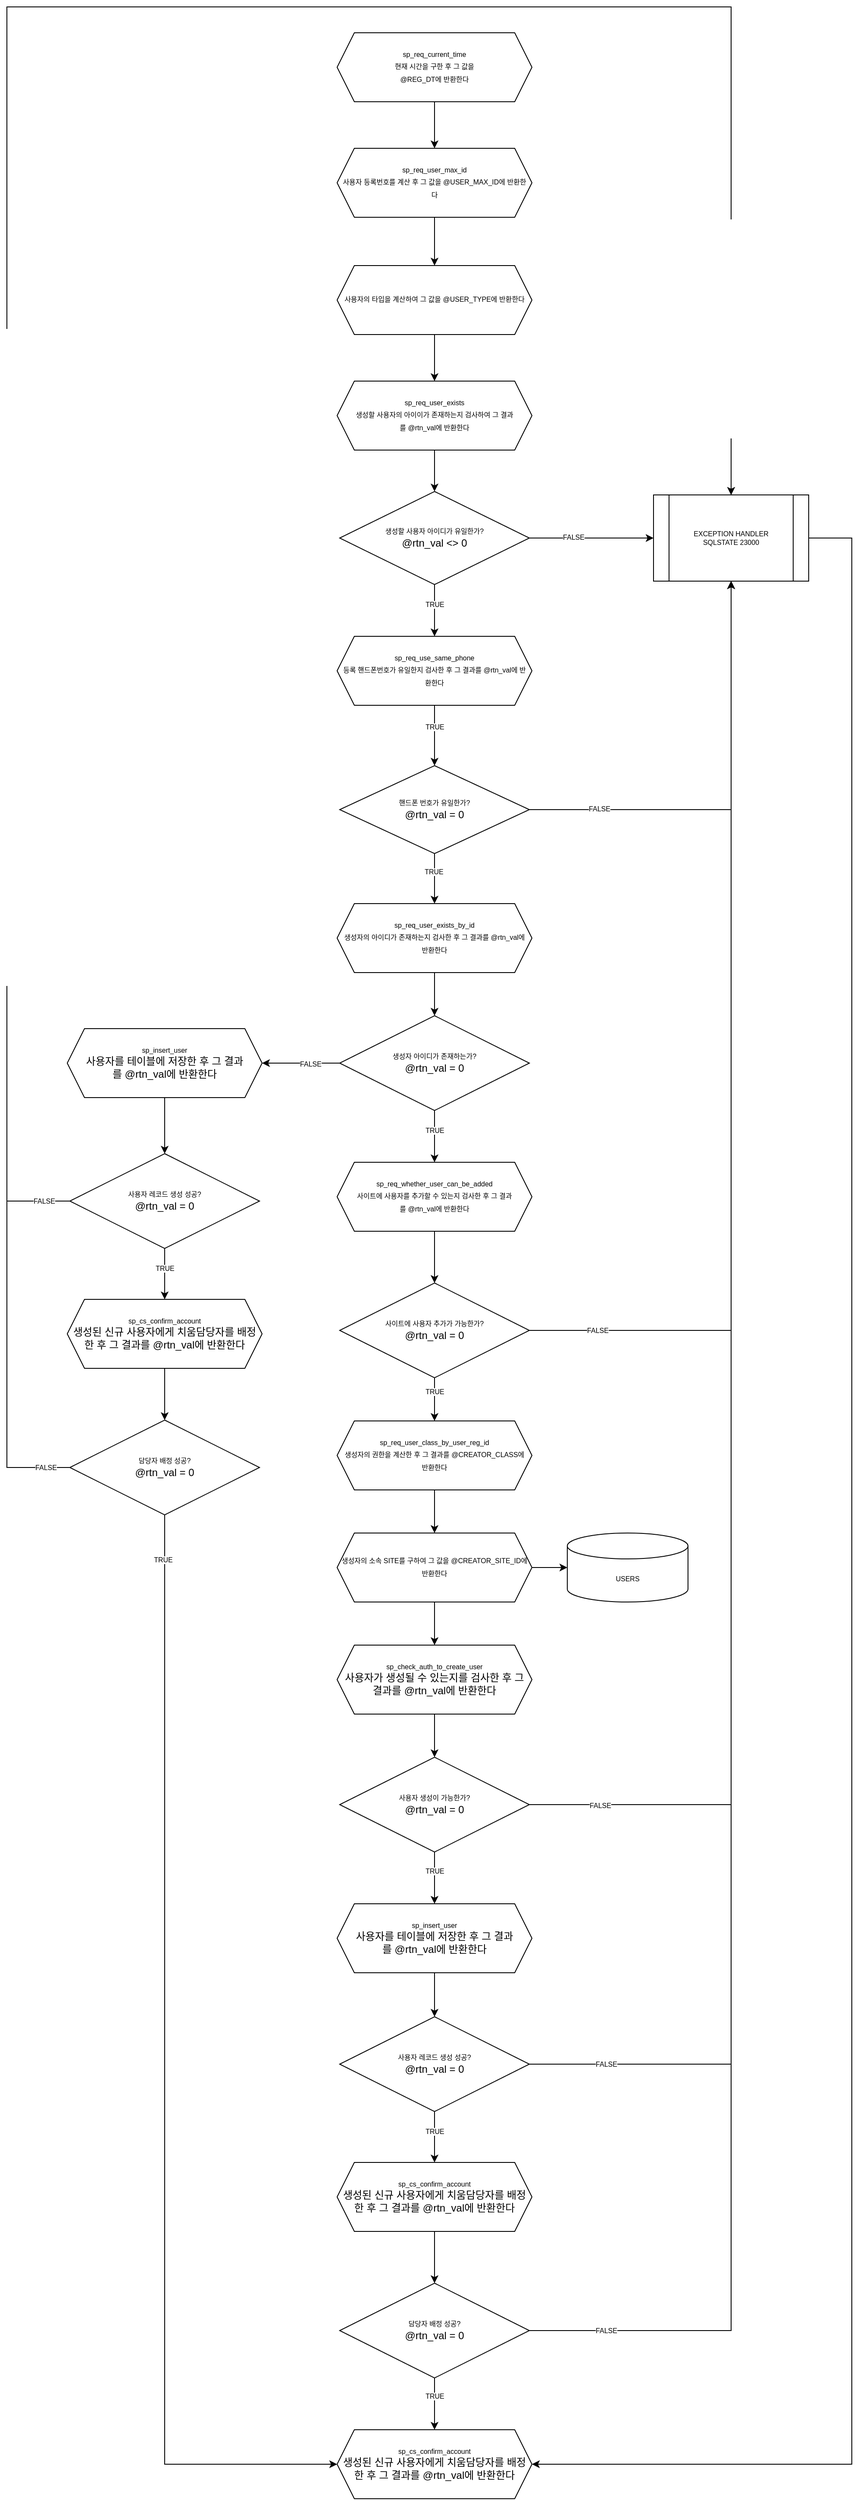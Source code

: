 <mxfile version="16.5.6" type="device"><diagram id="6Ks8PrIh6M3wGT_dHp9O" name="Page-1"><mxGraphModel dx="3342" dy="1785" grid="1" gridSize="10" guides="1" tooltips="1" connect="1" arrows="1" fold="1" page="1" pageScale="1" pageWidth="827" pageHeight="1169" math="0" shadow="0"><root><mxCell id="0"/><mxCell id="1" parent="0"/><mxCell id="MxJ8l37liIb16uwwF1nV-1" value="" style="edgeStyle=orthogonalEdgeStyle;rounded=0;orthogonalLoop=1;jettySize=auto;html=1;fontSize=8;entryX=0.5;entryY=0;entryDx=0;entryDy=0;" parent="1" source="MxJ8l37liIb16uwwF1nV-5" target="MxJ8l37liIb16uwwF1nV-16" edge="1"><mxGeometry relative="1" as="geometry"><mxPoint x="796" y="988" as="targetPoint"/></mxGeometry></mxCell><mxCell id="MxJ8l37liIb16uwwF1nV-2" value="TRUE" style="edgeLabel;html=1;align=center;verticalAlign=middle;resizable=0;points=[];fontSize=8;" parent="MxJ8l37liIb16uwwF1nV-1" vertex="1" connectable="0"><mxGeometry x="-0.248" relative="1" as="geometry"><mxPoint as="offset"/></mxGeometry></mxCell><mxCell id="MxJ8l37liIb16uwwF1nV-3" value="" style="edgeStyle=orthogonalEdgeStyle;rounded=0;orthogonalLoop=1;jettySize=auto;html=1;fontSize=8;entryX=0;entryY=0.5;entryDx=0;entryDy=0;" parent="1" source="MxJ8l37liIb16uwwF1nV-5" target="MxJ8l37liIb16uwwF1nV-64" edge="1"><mxGeometry relative="1" as="geometry"><mxPoint x="1006" y="816" as="targetPoint"/></mxGeometry></mxCell><mxCell id="MxJ8l37liIb16uwwF1nV-4" value="FALSE" style="edgeLabel;html=1;align=center;verticalAlign=middle;resizable=0;points=[];fontSize=8;" parent="MxJ8l37liIb16uwwF1nV-3" vertex="1" connectable="0"><mxGeometry x="-0.292" y="2" relative="1" as="geometry"><mxPoint y="1" as="offset"/></mxGeometry></mxCell><mxCell id="MxJ8l37liIb16uwwF1nV-5" value="&lt;font&gt;&lt;span style=&quot;font-size: 8px&quot;&gt;생성할 사용자 아이디가 유일한가?&lt;br&gt;&lt;/span&gt;@rtn_val &amp;lt;&amp;gt; 0&lt;br&gt;&lt;/font&gt;" style="rhombus;whiteSpace=wrap;html=1;shadow=0;fontFamily=Helvetica;fontSize=12;align=center;strokeWidth=1;spacing=6;spacingTop=-4;" parent="1" vertex="1"><mxGeometry x="656" y="762" width="220" height="108" as="geometry"/></mxCell><mxCell id="MxJ8l37liIb16uwwF1nV-6" value="" style="edgeStyle=orthogonalEdgeStyle;rounded=0;orthogonalLoop=1;jettySize=auto;html=1;fontSize=8;exitX=0.5;exitY=1;exitDx=0;exitDy=0;entryX=0.5;entryY=0;entryDx=0;entryDy=0;" parent="1" source="MxJ8l37liIb16uwwF1nV-7" target="MxJ8l37liIb16uwwF1nV-9" edge="1"><mxGeometry relative="1" as="geometry"><mxPoint x="766" y="492" as="sourcePoint"/></mxGeometry></mxCell><mxCell id="MxJ8l37liIb16uwwF1nV-7" value="&lt;font style=&quot;font-size: 8px&quot;&gt;sp_req_current_time&lt;br&gt;현재 시간을 구한 후 그 값을&lt;br&gt;@REG_DT에 반환한다&lt;/font&gt;" style="shape=hexagon;perimeter=hexagonPerimeter2;whiteSpace=wrap;html=1;fixedSize=1;shadow=0;strokeWidth=1;spacing=6;spacingTop=-4;" parent="1" vertex="1"><mxGeometry x="653" y="230" width="226" height="80" as="geometry"/></mxCell><mxCell id="MxJ8l37liIb16uwwF1nV-8" style="edgeStyle=orthogonalEdgeStyle;rounded=0;orthogonalLoop=1;jettySize=auto;html=1;entryX=0.5;entryY=0;entryDx=0;entryDy=0;fontSize=8;" parent="1" source="MxJ8l37liIb16uwwF1nV-9" target="MxJ8l37liIb16uwwF1nV-11" edge="1"><mxGeometry relative="1" as="geometry"/></mxCell><mxCell id="MxJ8l37liIb16uwwF1nV-9" value="&lt;font style=&quot;font-size: 8px&quot;&gt;sp_req_user_max_id&lt;br&gt;사용자 등록번호를 계산 후 그 값을&amp;nbsp;@USER_MAX_ID에 반환한다&lt;/font&gt;" style="shape=hexagon;perimeter=hexagonPerimeter2;whiteSpace=wrap;html=1;fixedSize=1;shadow=0;strokeWidth=1;spacing=6;spacingTop=-4;" parent="1" vertex="1"><mxGeometry x="653" y="364" width="226" height="80" as="geometry"/></mxCell><mxCell id="MxJ8l37liIb16uwwF1nV-10" style="edgeStyle=orthogonalEdgeStyle;rounded=0;orthogonalLoop=1;jettySize=auto;html=1;entryX=0.5;entryY=0;entryDx=0;entryDy=0;fontSize=8;" parent="1" source="MxJ8l37liIb16uwwF1nV-11" target="MxJ8l37liIb16uwwF1nV-13" edge="1"><mxGeometry relative="1" as="geometry"/></mxCell><mxCell id="MxJ8l37liIb16uwwF1nV-11" value="&lt;span style=&quot;font-size: 8px&quot;&gt;사용자의 타입을 계산하여 그 값을&amp;nbsp;&lt;/span&gt;&lt;span style=&quot;font-size: 8px&quot;&gt;@USER_TYPE에 반환한다&lt;/span&gt;" style="shape=hexagon;perimeter=hexagonPerimeter2;whiteSpace=wrap;html=1;fixedSize=1;shadow=0;strokeWidth=1;spacing=6;spacingTop=-4;" parent="1" vertex="1"><mxGeometry x="653" y="500" width="226" height="80" as="geometry"/></mxCell><mxCell id="MxJ8l37liIb16uwwF1nV-12" style="edgeStyle=orthogonalEdgeStyle;rounded=0;orthogonalLoop=1;jettySize=auto;html=1;entryX=0.5;entryY=0;entryDx=0;entryDy=0;fontSize=8;" parent="1" source="MxJ8l37liIb16uwwF1nV-13" target="MxJ8l37liIb16uwwF1nV-5" edge="1"><mxGeometry relative="1" as="geometry"/></mxCell><mxCell id="MxJ8l37liIb16uwwF1nV-13" value="&lt;font style=&quot;font-size: 8px&quot;&gt;sp_req_user_exists&lt;br&gt;생성할 사용자의 아이이가 존재하는지 검사하여 그 결과를&amp;nbsp;@rtn_val에 반환한다&lt;/font&gt;" style="shape=hexagon;perimeter=hexagonPerimeter2;whiteSpace=wrap;html=1;fixedSize=1;shadow=0;strokeWidth=1;spacing=6;spacingTop=-4;" parent="1" vertex="1"><mxGeometry x="653" y="634" width="226" height="80" as="geometry"/></mxCell><mxCell id="MxJ8l37liIb16uwwF1nV-14" value="" style="edgeStyle=orthogonalEdgeStyle;rounded=0;orthogonalLoop=1;jettySize=auto;html=1;fontSize=8;" parent="1" source="MxJ8l37liIb16uwwF1nV-16" target="MxJ8l37liIb16uwwF1nV-21" edge="1"><mxGeometry relative="1" as="geometry"/></mxCell><mxCell id="MxJ8l37liIb16uwwF1nV-15" value="TRUE" style="edgeLabel;html=1;align=center;verticalAlign=middle;resizable=0;points=[];fontSize=8;" parent="MxJ8l37liIb16uwwF1nV-14" vertex="1" connectable="0"><mxGeometry x="-0.3" relative="1" as="geometry"><mxPoint as="offset"/></mxGeometry></mxCell><mxCell id="MxJ8l37liIb16uwwF1nV-16" value="&lt;font style=&quot;font-size: 8px&quot;&gt;sp_req_use_same_phone&lt;br&gt;등록 핸드폰번호가 유일한지 검사한 후 그 결과를&amp;nbsp;@rtn_val에 반환한다&lt;/font&gt;" style="shape=hexagon;perimeter=hexagonPerimeter2;whiteSpace=wrap;html=1;fixedSize=1;shadow=0;strokeWidth=1;spacing=6;spacingTop=-4;" parent="1" vertex="1"><mxGeometry x="653" y="930" width="226" height="80" as="geometry"/></mxCell><mxCell id="MxJ8l37liIb16uwwF1nV-17" value="" style="edgeStyle=orthogonalEdgeStyle;rounded=0;orthogonalLoop=1;jettySize=auto;html=1;fontSize=8;" parent="1" source="MxJ8l37liIb16uwwF1nV-21" target="MxJ8l37liIb16uwwF1nV-23" edge="1"><mxGeometry relative="1" as="geometry"/></mxCell><mxCell id="MxJ8l37liIb16uwwF1nV-18" value="TRUE" style="edgeLabel;html=1;align=center;verticalAlign=middle;resizable=0;points=[];fontSize=8;" parent="MxJ8l37liIb16uwwF1nV-17" vertex="1" connectable="0"><mxGeometry x="-0.287" y="-1" relative="1" as="geometry"><mxPoint as="offset"/></mxGeometry></mxCell><mxCell id="MxJ8l37liIb16uwwF1nV-19" style="edgeStyle=orthogonalEdgeStyle;rounded=0;orthogonalLoop=1;jettySize=auto;html=1;entryX=0.5;entryY=1;entryDx=0;entryDy=0;fontSize=8;" parent="1" source="MxJ8l37liIb16uwwF1nV-21" target="MxJ8l37liIb16uwwF1nV-64" edge="1"><mxGeometry relative="1" as="geometry"/></mxCell><mxCell id="MxJ8l37liIb16uwwF1nV-20" value="FALSE" style="edgeLabel;html=1;align=center;verticalAlign=middle;resizable=0;points=[];fontSize=8;" parent="MxJ8l37liIb16uwwF1nV-19" vertex="1" connectable="0"><mxGeometry x="-0.676" y="1" relative="1" as="geometry"><mxPoint as="offset"/></mxGeometry></mxCell><mxCell id="MxJ8l37liIb16uwwF1nV-21" value="&lt;font&gt;&lt;span style=&quot;font-size: 8px&quot;&gt;핸드폰 번호가 유일한가?&lt;br&gt;&lt;/span&gt;@rtn_val = 0&lt;br&gt;&lt;/font&gt;" style="rhombus;whiteSpace=wrap;html=1;shadow=0;fontFamily=Helvetica;fontSize=12;align=center;strokeWidth=1;spacing=6;spacingTop=-4;" parent="1" vertex="1"><mxGeometry x="656" y="1080" width="220" height="102" as="geometry"/></mxCell><mxCell id="MxJ8l37liIb16uwwF1nV-22" value="" style="edgeStyle=orthogonalEdgeStyle;rounded=0;orthogonalLoop=1;jettySize=auto;html=1;fontSize=8;" parent="1" source="MxJ8l37liIb16uwwF1nV-23" target="MxJ8l37liIb16uwwF1nV-28" edge="1"><mxGeometry relative="1" as="geometry"/></mxCell><mxCell id="MxJ8l37liIb16uwwF1nV-23" value="&lt;font style=&quot;font-size: 8px&quot;&gt;sp_req_user_exists_by_id&lt;br&gt;생성자의 아이디가 존재하는지 검사한 후 그 결과를&amp;nbsp;@rtn_val에 반환한다&lt;/font&gt;" style="shape=hexagon;perimeter=hexagonPerimeter2;whiteSpace=wrap;html=1;fixedSize=1;shadow=0;strokeWidth=1;spacing=6;spacingTop=-4;" parent="1" vertex="1"><mxGeometry x="653" y="1240" width="226" height="80" as="geometry"/></mxCell><mxCell id="MxJ8l37liIb16uwwF1nV-24" value="" style="edgeStyle=orthogonalEdgeStyle;rounded=0;orthogonalLoop=1;jettySize=auto;html=1;fontSize=8;" parent="1" source="MxJ8l37liIb16uwwF1nV-28" target="MxJ8l37liIb16uwwF1nV-30" edge="1"><mxGeometry relative="1" as="geometry"/></mxCell><mxCell id="MxJ8l37liIb16uwwF1nV-25" value="TRUE" style="edgeLabel;html=1;align=center;verticalAlign=middle;resizable=0;points=[];fontSize=8;" parent="MxJ8l37liIb16uwwF1nV-24" vertex="1" connectable="0"><mxGeometry x="-0.248" relative="1" as="geometry"><mxPoint as="offset"/></mxGeometry></mxCell><mxCell id="MxJ8l37liIb16uwwF1nV-26" value="" style="edgeStyle=orthogonalEdgeStyle;rounded=0;orthogonalLoop=1;jettySize=auto;html=1;fontSize=8;" parent="1" source="MxJ8l37liIb16uwwF1nV-28" target="MxJ8l37liIb16uwwF1nV-67" edge="1"><mxGeometry relative="1" as="geometry"/></mxCell><mxCell id="MxJ8l37liIb16uwwF1nV-27" value="FALSE" style="edgeLabel;html=1;align=center;verticalAlign=middle;resizable=0;points=[];fontSize=8;" parent="MxJ8l37liIb16uwwF1nV-26" vertex="1" connectable="0"><mxGeometry x="-0.249" y="1" relative="1" as="geometry"><mxPoint as="offset"/></mxGeometry></mxCell><mxCell id="MxJ8l37liIb16uwwF1nV-28" value="&lt;font&gt;&lt;span style=&quot;font-size: 8px&quot;&gt;생성자 아이디가 존재하는가?&lt;br&gt;&lt;/span&gt;@rtn_val = 0&lt;br&gt;&lt;/font&gt;" style="rhombus;whiteSpace=wrap;html=1;shadow=0;fontFamily=Helvetica;fontSize=12;align=center;strokeWidth=1;spacing=6;spacingTop=-4;" parent="1" vertex="1"><mxGeometry x="656" y="1370" width="220" height="110" as="geometry"/></mxCell><mxCell id="MxJ8l37liIb16uwwF1nV-29" value="" style="edgeStyle=orthogonalEdgeStyle;rounded=0;orthogonalLoop=1;jettySize=auto;html=1;fontSize=8;" parent="1" source="MxJ8l37liIb16uwwF1nV-30" target="MxJ8l37liIb16uwwF1nV-35" edge="1"><mxGeometry relative="1" as="geometry"/></mxCell><mxCell id="MxJ8l37liIb16uwwF1nV-30" value="&lt;font style=&quot;font-size: 8px&quot;&gt;sp_req_whether_user_can_be_added&lt;br&gt;사이트에 사용자를 추가할 수 있는지 검사한 후 그 결과를&amp;nbsp;@rtn_val에 반환한다&lt;/font&gt;" style="shape=hexagon;perimeter=hexagonPerimeter2;whiteSpace=wrap;html=1;fixedSize=1;shadow=0;strokeWidth=1;spacing=6;spacingTop=-4;" parent="1" vertex="1"><mxGeometry x="653" y="1540" width="226" height="80" as="geometry"/></mxCell><mxCell id="MxJ8l37liIb16uwwF1nV-31" value="" style="edgeStyle=orthogonalEdgeStyle;rounded=0;orthogonalLoop=1;jettySize=auto;html=1;fontSize=8;" parent="1" source="MxJ8l37liIb16uwwF1nV-35" target="MxJ8l37liIb16uwwF1nV-37" edge="1"><mxGeometry relative="1" as="geometry"/></mxCell><mxCell id="MxJ8l37liIb16uwwF1nV-32" value="TRUE" style="edgeLabel;html=1;align=center;verticalAlign=middle;resizable=0;points=[];fontSize=8;" parent="MxJ8l37liIb16uwwF1nV-31" vertex="1" connectable="0"><mxGeometry x="-0.37" relative="1" as="geometry"><mxPoint as="offset"/></mxGeometry></mxCell><mxCell id="MxJ8l37liIb16uwwF1nV-33" style="edgeStyle=orthogonalEdgeStyle;rounded=0;orthogonalLoop=1;jettySize=auto;html=1;entryX=0.5;entryY=1;entryDx=0;entryDy=0;fontSize=8;" parent="1" source="MxJ8l37liIb16uwwF1nV-35" target="MxJ8l37liIb16uwwF1nV-64" edge="1"><mxGeometry relative="1" as="geometry"/></mxCell><mxCell id="MxJ8l37liIb16uwwF1nV-34" value="FALSE" style="edgeLabel;html=1;align=center;verticalAlign=middle;resizable=0;points=[];fontSize=8;" parent="MxJ8l37liIb16uwwF1nV-33" vertex="1" connectable="0"><mxGeometry x="-0.857" relative="1" as="geometry"><mxPoint as="offset"/></mxGeometry></mxCell><mxCell id="MxJ8l37liIb16uwwF1nV-35" value="&lt;font&gt;&lt;span style=&quot;font-size: 8px&quot;&gt;사이트에 사용자 추가가 가능한가?&lt;br&gt;&lt;/span&gt;@rtn_val = 0&lt;br&gt;&lt;/font&gt;" style="rhombus;whiteSpace=wrap;html=1;shadow=0;fontFamily=Helvetica;fontSize=12;align=center;strokeWidth=1;spacing=6;spacingTop=-4;" parent="1" vertex="1"><mxGeometry x="656" y="1680.0" width="220" height="110" as="geometry"/></mxCell><mxCell id="MxJ8l37liIb16uwwF1nV-36" value="" style="edgeStyle=orthogonalEdgeStyle;rounded=0;orthogonalLoop=1;jettySize=auto;html=1;fontSize=8;" parent="1" source="MxJ8l37liIb16uwwF1nV-37" target="MxJ8l37liIb16uwwF1nV-40" edge="1"><mxGeometry relative="1" as="geometry"/></mxCell><mxCell id="MxJ8l37liIb16uwwF1nV-37" value="&lt;font style=&quot;font-size: 8px&quot;&gt;sp_req_user_class_by_user_reg_id&lt;br&gt;생성자의 권한을 계산한 후 그 결과를&amp;nbsp;@CREATOR_CLASS에 반환한다&lt;/font&gt;" style="shape=hexagon;perimeter=hexagonPerimeter2;whiteSpace=wrap;html=1;fixedSize=1;shadow=0;strokeWidth=1;spacing=6;spacingTop=-4;" parent="1" vertex="1"><mxGeometry x="653" y="1840.0" width="226" height="80" as="geometry"/></mxCell><mxCell id="MxJ8l37liIb16uwwF1nV-38" value="" style="edgeStyle=orthogonalEdgeStyle;rounded=0;orthogonalLoop=1;jettySize=auto;html=1;fontSize=8;" parent="1" source="MxJ8l37liIb16uwwF1nV-40" target="MxJ8l37liIb16uwwF1nV-41" edge="1"><mxGeometry relative="1" as="geometry"/></mxCell><mxCell id="MxJ8l37liIb16uwwF1nV-39" value="" style="edgeStyle=orthogonalEdgeStyle;rounded=0;orthogonalLoop=1;jettySize=auto;html=1;fontSize=8;" parent="1" source="MxJ8l37liIb16uwwF1nV-40" target="MxJ8l37liIb16uwwF1nV-43" edge="1"><mxGeometry relative="1" as="geometry"/></mxCell><mxCell id="MxJ8l37liIb16uwwF1nV-40" value="&lt;span style=&quot;font-size: 8px&quot;&gt;생성자의 소속 SITE를 구하여 그 값을&amp;nbsp;@CREATOR_SITE_ID에 반환한다&lt;/span&gt;" style="shape=hexagon;perimeter=hexagonPerimeter2;whiteSpace=wrap;html=1;fixedSize=1;shadow=0;strokeWidth=1;spacing=6;spacingTop=-4;" parent="1" vertex="1"><mxGeometry x="653" y="1970.0" width="226" height="80" as="geometry"/></mxCell><mxCell id="MxJ8l37liIb16uwwF1nV-41" value="&lt;span style=&quot;font-size: 8px&quot;&gt;USERS&lt;/span&gt;" style="shape=cylinder3;whiteSpace=wrap;html=1;boundedLbl=1;backgroundOutline=1;size=15;fontSize=8;" parent="1" vertex="1"><mxGeometry x="920" y="1970.0" width="140" height="80" as="geometry"/></mxCell><mxCell id="MxJ8l37liIb16uwwF1nV-42" value="" style="edgeStyle=orthogonalEdgeStyle;rounded=0;orthogonalLoop=1;jettySize=auto;html=1;fontSize=8;" parent="1" source="MxJ8l37liIb16uwwF1nV-43" target="MxJ8l37liIb16uwwF1nV-48" edge="1"><mxGeometry relative="1" as="geometry"/></mxCell><mxCell id="MxJ8l37liIb16uwwF1nV-43" value="&lt;span style=&quot;font-size: 8px&quot;&gt;sp_check_auth_to_create_user&lt;br&gt;&lt;/span&gt;사용자가 생성될 수 있는지를 검사한 후 그 결과를&amp;nbsp;@rtn_val에 반환한다" style="shape=hexagon;perimeter=hexagonPerimeter2;whiteSpace=wrap;html=1;fixedSize=1;shadow=0;strokeWidth=1;spacing=6;spacingTop=-4;" parent="1" vertex="1"><mxGeometry x="653" y="2100" width="226" height="80" as="geometry"/></mxCell><mxCell id="MxJ8l37liIb16uwwF1nV-44" value="" style="edgeStyle=orthogonalEdgeStyle;rounded=0;orthogonalLoop=1;jettySize=auto;html=1;fontSize=8;" parent="1" source="MxJ8l37liIb16uwwF1nV-48" target="MxJ8l37liIb16uwwF1nV-50" edge="1"><mxGeometry relative="1" as="geometry"/></mxCell><mxCell id="MxJ8l37liIb16uwwF1nV-45" value="TRUE" style="edgeLabel;html=1;align=center;verticalAlign=middle;resizable=0;points=[];fontSize=8;" parent="MxJ8l37liIb16uwwF1nV-44" vertex="1" connectable="0"><mxGeometry x="-0.289" relative="1" as="geometry"><mxPoint as="offset"/></mxGeometry></mxCell><mxCell id="MxJ8l37liIb16uwwF1nV-46" style="edgeStyle=orthogonalEdgeStyle;rounded=0;orthogonalLoop=1;jettySize=auto;html=1;entryX=0.5;entryY=1;entryDx=0;entryDy=0;fontSize=8;" parent="1" source="MxJ8l37liIb16uwwF1nV-48" target="MxJ8l37liIb16uwwF1nV-64" edge="1"><mxGeometry relative="1" as="geometry"/></mxCell><mxCell id="MxJ8l37liIb16uwwF1nV-47" value="FALSE" style="edgeLabel;html=1;align=center;verticalAlign=middle;resizable=0;points=[];fontSize=8;" parent="MxJ8l37liIb16uwwF1nV-46" vertex="1" connectable="0"><mxGeometry x="-0.901" y="-1" relative="1" as="geometry"><mxPoint as="offset"/></mxGeometry></mxCell><mxCell id="MxJ8l37liIb16uwwF1nV-48" value="&lt;font&gt;&lt;span style=&quot;font-size: 8px&quot;&gt;사용자 생성이 가능한가?&lt;br&gt;&lt;/span&gt;@rtn_val = 0&lt;br&gt;&lt;/font&gt;" style="rhombus;whiteSpace=wrap;html=1;shadow=0;fontFamily=Helvetica;fontSize=12;align=center;strokeWidth=1;spacing=6;spacingTop=-4;" parent="1" vertex="1"><mxGeometry x="656" y="2230" width="220" height="110" as="geometry"/></mxCell><mxCell id="MxJ8l37liIb16uwwF1nV-49" value="" style="edgeStyle=orthogonalEdgeStyle;rounded=0;orthogonalLoop=1;jettySize=auto;html=1;fontSize=8;" parent="1" source="MxJ8l37liIb16uwwF1nV-50" target="MxJ8l37liIb16uwwF1nV-55" edge="1"><mxGeometry relative="1" as="geometry"/></mxCell><mxCell id="MxJ8l37liIb16uwwF1nV-50" value="&lt;span style=&quot;font-size: 8px&quot;&gt;sp_insert_user&lt;/span&gt;&lt;br&gt;사용자를 테이블에 저장한 후 그 결과를&amp;nbsp;@rtn_val에 반환한다" style="shape=hexagon;perimeter=hexagonPerimeter2;whiteSpace=wrap;html=1;fixedSize=1;shadow=0;strokeWidth=1;spacing=6;spacingTop=-4;" parent="1" vertex="1"><mxGeometry x="653" y="2400" width="226" height="80" as="geometry"/></mxCell><mxCell id="MxJ8l37liIb16uwwF1nV-51" value="" style="edgeStyle=orthogonalEdgeStyle;rounded=0;orthogonalLoop=1;jettySize=auto;html=1;fontSize=8;" parent="1" source="MxJ8l37liIb16uwwF1nV-55" target="MxJ8l37liIb16uwwF1nV-57" edge="1"><mxGeometry relative="1" as="geometry"/></mxCell><mxCell id="MxJ8l37liIb16uwwF1nV-52" value="TRUE" style="edgeLabel;html=1;align=center;verticalAlign=middle;resizable=0;points=[];fontSize=8;" parent="MxJ8l37liIb16uwwF1nV-51" vertex="1" connectable="0"><mxGeometry x="-0.238" relative="1" as="geometry"><mxPoint as="offset"/></mxGeometry></mxCell><mxCell id="MxJ8l37liIb16uwwF1nV-53" style="edgeStyle=orthogonalEdgeStyle;rounded=0;orthogonalLoop=1;jettySize=auto;html=1;fontSize=8;" parent="1" source="MxJ8l37liIb16uwwF1nV-55" target="MxJ8l37liIb16uwwF1nV-64" edge="1"><mxGeometry relative="1" as="geometry"/></mxCell><mxCell id="MxJ8l37liIb16uwwF1nV-54" value="FALSE" style="edgeLabel;html=1;align=center;verticalAlign=middle;resizable=0;points=[];fontSize=8;" parent="MxJ8l37liIb16uwwF1nV-53" vertex="1" connectable="0"><mxGeometry x="-0.909" relative="1" as="geometry"><mxPoint as="offset"/></mxGeometry></mxCell><mxCell id="MxJ8l37liIb16uwwF1nV-55" value="&lt;font&gt;&lt;span style=&quot;font-size: 8px&quot;&gt;사용자 레코드 생성 성공?&lt;br&gt;&lt;/span&gt;@rtn_val = 0&lt;br&gt;&lt;/font&gt;" style="rhombus;whiteSpace=wrap;html=1;shadow=0;fontFamily=Helvetica;fontSize=12;align=center;strokeWidth=1;spacing=6;spacingTop=-4;" parent="1" vertex="1"><mxGeometry x="656" y="2531" width="220" height="110" as="geometry"/></mxCell><mxCell id="MxJ8l37liIb16uwwF1nV-56" value="" style="edgeStyle=orthogonalEdgeStyle;rounded=0;orthogonalLoop=1;jettySize=auto;html=1;fontSize=8;" parent="1" source="MxJ8l37liIb16uwwF1nV-57" target="MxJ8l37liIb16uwwF1nV-62" edge="1"><mxGeometry relative="1" as="geometry"/></mxCell><mxCell id="MxJ8l37liIb16uwwF1nV-57" value="&lt;span style=&quot;font-size: 8px&quot;&gt;sp_cs_confirm_account&lt;/span&gt;&lt;br&gt;생성된 신규 사용자에게 치움담당자를 배정한 후 그 결과를&amp;nbsp;@rtn_val에 반환한다" style="shape=hexagon;perimeter=hexagonPerimeter2;whiteSpace=wrap;html=1;fixedSize=1;shadow=0;strokeWidth=1;spacing=6;spacingTop=-4;" parent="1" vertex="1"><mxGeometry x="653" y="2700" width="226" height="80" as="geometry"/></mxCell><mxCell id="MxJ8l37liIb16uwwF1nV-58" style="edgeStyle=orthogonalEdgeStyle;rounded=0;orthogonalLoop=1;jettySize=auto;html=1;fontSize=8;" parent="1" source="MxJ8l37liIb16uwwF1nV-62" target="MxJ8l37liIb16uwwF1nV-64" edge="1"><mxGeometry relative="1" as="geometry"/></mxCell><mxCell id="MxJ8l37liIb16uwwF1nV-59" value="FALSE" style="edgeLabel;html=1;align=center;verticalAlign=middle;resizable=0;points=[];fontSize=8;" parent="MxJ8l37liIb16uwwF1nV-58" vertex="1" connectable="0"><mxGeometry x="-0.922" relative="1" as="geometry"><mxPoint as="offset"/></mxGeometry></mxCell><mxCell id="MxJ8l37liIb16uwwF1nV-60" value="" style="edgeStyle=orthogonalEdgeStyle;rounded=0;orthogonalLoop=1;jettySize=auto;html=1;fontSize=8;" parent="1" source="MxJ8l37liIb16uwwF1nV-62" target="MxJ8l37liIb16uwwF1nV-65" edge="1"><mxGeometry relative="1" as="geometry"/></mxCell><mxCell id="MxJ8l37liIb16uwwF1nV-61" value="TRUE" style="edgeLabel;html=1;align=center;verticalAlign=middle;resizable=0;points=[];fontSize=8;" parent="MxJ8l37liIb16uwwF1nV-60" vertex="1" connectable="0"><mxGeometry x="-0.311" relative="1" as="geometry"><mxPoint as="offset"/></mxGeometry></mxCell><mxCell id="MxJ8l37liIb16uwwF1nV-62" value="&lt;font&gt;&lt;span style=&quot;font-size: 8px&quot;&gt;담당자 배정 성공?&lt;br&gt;&lt;/span&gt;@rtn_val = 0&lt;br&gt;&lt;/font&gt;" style="rhombus;whiteSpace=wrap;html=1;shadow=0;fontFamily=Helvetica;fontSize=12;align=center;strokeWidth=1;spacing=6;spacingTop=-4;" parent="1" vertex="1"><mxGeometry x="656" y="2840" width="220" height="110" as="geometry"/></mxCell><mxCell id="MxJ8l37liIb16uwwF1nV-63" style="edgeStyle=orthogonalEdgeStyle;rounded=0;orthogonalLoop=1;jettySize=auto;html=1;exitX=1;exitY=0.5;exitDx=0;exitDy=0;entryX=1;entryY=0.5;entryDx=0;entryDy=0;fontSize=8;" parent="1" source="MxJ8l37liIb16uwwF1nV-64" target="MxJ8l37liIb16uwwF1nV-65" edge="1"><mxGeometry relative="1" as="geometry"><Array as="points"><mxPoint x="1250" y="816"/><mxPoint x="1250" y="3050"/></Array></mxGeometry></mxCell><mxCell id="MxJ8l37liIb16uwwF1nV-64" value="EXCEPTION HANDLER&lt;br&gt;SQLSTATE 23000" style="shape=process;whiteSpace=wrap;html=1;backgroundOutline=1;fontSize=8;" parent="1" vertex="1"><mxGeometry x="1020" y="766" width="180" height="100" as="geometry"/></mxCell><mxCell id="MxJ8l37liIb16uwwF1nV-65" value="&lt;span style=&quot;font-size: 8px&quot;&gt;sp_cs_confirm_account&lt;/span&gt;&lt;br&gt;생성된 신규 사용자에게 치움담당자를 배정한 후 그 결과를&amp;nbsp;@rtn_val에 반환한다" style="shape=hexagon;perimeter=hexagonPerimeter2;whiteSpace=wrap;html=1;fixedSize=1;shadow=0;strokeWidth=1;spacing=6;spacingTop=-4;" parent="1" vertex="1"><mxGeometry x="653" y="3010" width="226" height="80" as="geometry"/></mxCell><mxCell id="MxJ8l37liIb16uwwF1nV-66" value="" style="edgeStyle=orthogonalEdgeStyle;rounded=0;orthogonalLoop=1;jettySize=auto;html=1;fontSize=8;" parent="1" source="MxJ8l37liIb16uwwF1nV-67" target="MxJ8l37liIb16uwwF1nV-70" edge="1"><mxGeometry relative="1" as="geometry"/></mxCell><mxCell id="MxJ8l37liIb16uwwF1nV-67" value="&lt;span style=&quot;font-size: 8px&quot;&gt;sp_insert_user&lt;/span&gt;&lt;br&gt;사용자를 테이블에 저장한 후 그 결과를&amp;nbsp;@rtn_val에 반환한다" style="shape=hexagon;perimeter=hexagonPerimeter2;whiteSpace=wrap;html=1;fixedSize=1;shadow=0;strokeWidth=1;spacing=6;spacingTop=-4;" parent="1" vertex="1"><mxGeometry x="340" y="1385" width="226" height="80" as="geometry"/></mxCell><mxCell id="MxJ8l37liIb16uwwF1nV-68" value="" style="edgeStyle=orthogonalEdgeStyle;rounded=0;orthogonalLoop=1;jettySize=auto;html=1;fontSize=8;" parent="1" source="MxJ8l37liIb16uwwF1nV-70" target="MxJ8l37liIb16uwwF1nV-72" edge="1"><mxGeometry relative="1" as="geometry"/></mxCell><mxCell id="MxJ8l37liIb16uwwF1nV-69" value="TRUE" style="edgeLabel;html=1;align=center;verticalAlign=middle;resizable=0;points=[];fontSize=8;" parent="MxJ8l37liIb16uwwF1nV-68" vertex="1" connectable="0"><mxGeometry x="-0.238" relative="1" as="geometry"><mxPoint as="offset"/></mxGeometry></mxCell><mxCell id="MxJ8l37liIb16uwwF1nV-70" value="&lt;font&gt;&lt;span style=&quot;font-size: 8px&quot;&gt;사용자 레코드 생성 성공?&lt;br&gt;&lt;/span&gt;@rtn_val = 0&lt;br&gt;&lt;/font&gt;" style="rhombus;whiteSpace=wrap;html=1;shadow=0;fontFamily=Helvetica;fontSize=12;align=center;strokeWidth=1;spacing=6;spacingTop=-4;" parent="1" vertex="1"><mxGeometry x="343" y="1530" width="220" height="110" as="geometry"/></mxCell><mxCell id="MxJ8l37liIb16uwwF1nV-71" value="" style="edgeStyle=orthogonalEdgeStyle;rounded=0;orthogonalLoop=1;jettySize=auto;html=1;fontSize=8;" parent="1" source="MxJ8l37liIb16uwwF1nV-72" target="MxJ8l37liIb16uwwF1nV-77" edge="1"><mxGeometry relative="1" as="geometry"/></mxCell><mxCell id="MxJ8l37liIb16uwwF1nV-72" value="&lt;span style=&quot;font-size: 8px&quot;&gt;sp_cs_confirm_account&lt;/span&gt;&lt;br&gt;생성된 신규 사용자에게 치움담당자를 배정한 후 그 결과를&amp;nbsp;@rtn_val에 반환한다" style="shape=hexagon;perimeter=hexagonPerimeter2;whiteSpace=wrap;html=1;fixedSize=1;shadow=0;strokeWidth=1;spacing=6;spacingTop=-4;" parent="1" vertex="1"><mxGeometry x="340" y="1699.0" width="226" height="80" as="geometry"/></mxCell><mxCell id="MxJ8l37liIb16uwwF1nV-73" style="edgeStyle=orthogonalEdgeStyle;rounded=0;orthogonalLoop=1;jettySize=auto;html=1;entryX=0.5;entryY=0;entryDx=0;entryDy=0;fontSize=8;" parent="1" source="MxJ8l37liIb16uwwF1nV-77" target="MxJ8l37liIb16uwwF1nV-64" edge="1"><mxGeometry relative="1" as="geometry"><Array as="points"><mxPoint x="270" y="1894.0"/><mxPoint x="270" y="200"/><mxPoint x="1110" y="200"/></Array></mxGeometry></mxCell><mxCell id="MxJ8l37liIb16uwwF1nV-74" value="FALSE" style="edgeLabel;html=1;align=center;verticalAlign=middle;resizable=0;points=[];fontSize=8;" parent="MxJ8l37liIb16uwwF1nV-73" vertex="1" connectable="0"><mxGeometry x="-0.982" relative="1" as="geometry"><mxPoint as="offset"/></mxGeometry></mxCell><mxCell id="MxJ8l37liIb16uwwF1nV-75" style="edgeStyle=orthogonalEdgeStyle;rounded=0;orthogonalLoop=1;jettySize=auto;html=1;entryX=0;entryY=0.5;entryDx=0;entryDy=0;fontSize=8;exitX=0.5;exitY=1;exitDx=0;exitDy=0;" parent="1" source="MxJ8l37liIb16uwwF1nV-77" target="MxJ8l37liIb16uwwF1nV-65" edge="1"><mxGeometry relative="1" as="geometry"/></mxCell><mxCell id="MxJ8l37liIb16uwwF1nV-76" value="TRUE" style="edgeLabel;html=1;align=center;verticalAlign=middle;resizable=0;points=[];fontSize=8;" parent="MxJ8l37liIb16uwwF1nV-75" vertex="1" connectable="0"><mxGeometry x="-0.92" y="-2" relative="1" as="geometry"><mxPoint as="offset"/></mxGeometry></mxCell><mxCell id="MxJ8l37liIb16uwwF1nV-77" value="&lt;font&gt;&lt;span style=&quot;font-size: 8px&quot;&gt;담당자 배정&lt;/span&gt;&lt;span style=&quot;font-size: 8px&quot;&gt;&amp;nbsp;성공?&lt;br&gt;&lt;/span&gt;@rtn_val = 0&lt;br&gt;&lt;/font&gt;" style="rhombus;whiteSpace=wrap;html=1;shadow=0;fontFamily=Helvetica;fontSize=12;align=center;strokeWidth=1;spacing=6;spacingTop=-4;" parent="1" vertex="1"><mxGeometry x="343" y="1839.0" width="220" height="110" as="geometry"/></mxCell><mxCell id="MxJ8l37liIb16uwwF1nV-78" style="edgeStyle=orthogonalEdgeStyle;rounded=0;orthogonalLoop=1;jettySize=auto;html=1;entryX=0.5;entryY=0;entryDx=0;entryDy=0;fontSize=8;exitX=0;exitY=0.5;exitDx=0;exitDy=0;" parent="1" source="MxJ8l37liIb16uwwF1nV-70" target="MxJ8l37liIb16uwwF1nV-64" edge="1"><mxGeometry relative="1" as="geometry"><mxPoint x="353.118" y="1904.059" as="sourcePoint"/><mxPoint x="1076.0" y="776.0" as="targetPoint"/><Array as="points"><mxPoint x="270" y="1585"/><mxPoint x="270" y="200"/><mxPoint x="1110" y="200"/></Array></mxGeometry></mxCell><mxCell id="MxJ8l37liIb16uwwF1nV-79" value="FALSE" style="edgeLabel;html=1;align=center;verticalAlign=middle;resizable=0;points=[];fontSize=8;" parent="MxJ8l37liIb16uwwF1nV-78" vertex="1" connectable="0"><mxGeometry x="-0.979" relative="1" as="geometry"><mxPoint as="offset"/></mxGeometry></mxCell></root></mxGraphModel></diagram></mxfile>